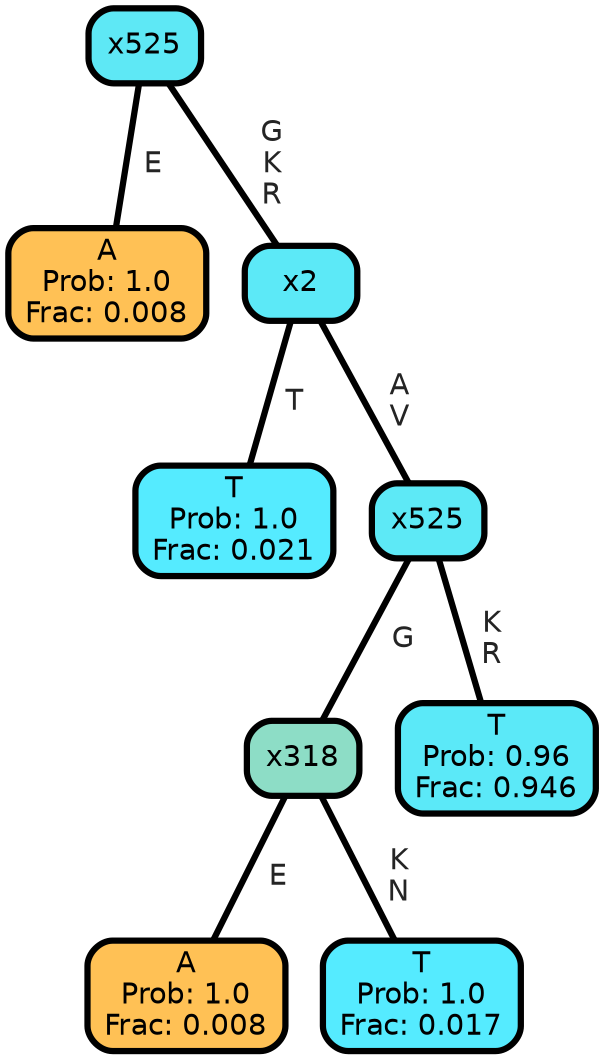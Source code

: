 graph Tree {
node [shape=box, style="filled, rounded",color="black",penwidth="3",fontcolor="black",                 fontname=helvetica] ;
graph [ranksep="0 equally", splines=straight,                 bgcolor=transparent, dpi=200] ;
edge [fontname=helvetica, fontweight=bold,fontcolor=grey14,color=black] ;
0 [label="A
Prob: 1.0
Frac: 0.008", fillcolor="#ffc155"] ;
1 [label="x525", fillcolor="#5ee8f5"] ;
2 [label="T
Prob: 1.0
Frac: 0.021", fillcolor="#55ebff"] ;
3 [label="x2", fillcolor="#5ce9f7"] ;
4 [label="A
Prob: 1.0
Frac: 0.008", fillcolor="#ffc155"] ;
5 [label="x318", fillcolor="#8dddc6"] ;
6 [label="T
Prob: 1.0
Frac: 0.017", fillcolor="#55ebff"] ;
7 [label="x525", fillcolor="#5de9f6"] ;
8 [label="T
Prob: 0.96
Frac: 0.946", fillcolor="#5be9f8"] ;
1 -- 0 [label=" E",penwidth=3] ;
1 -- 3 [label=" G\n K\n R",penwidth=3] ;
3 -- 2 [label=" T",penwidth=3] ;
3 -- 7 [label=" A\n V",penwidth=3] ;
5 -- 4 [label=" E",penwidth=3] ;
5 -- 6 [label=" K\n N",penwidth=3] ;
7 -- 5 [label=" G",penwidth=3] ;
7 -- 8 [label=" K\n R",penwidth=3] ;
{rank = same;}}